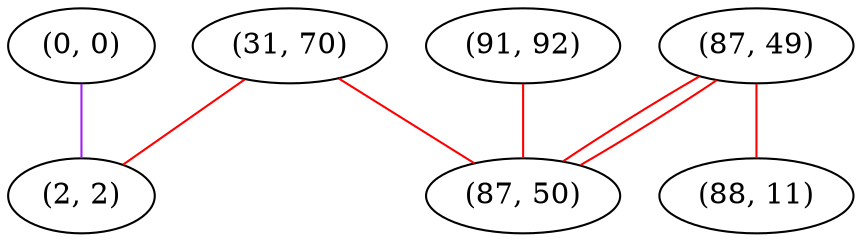 graph "" {
"(31, 70)";
"(0, 0)";
"(87, 49)";
"(2, 2)";
"(88, 11)";
"(91, 92)";
"(87, 50)";
"(31, 70)" -- "(87, 50)"  [color=red, key=0, weight=1];
"(31, 70)" -- "(2, 2)"  [color=red, key=0, weight=1];
"(0, 0)" -- "(2, 2)"  [color=purple, key=0, weight=4];
"(87, 49)" -- "(88, 11)"  [color=red, key=0, weight=1];
"(87, 49)" -- "(87, 50)"  [color=red, key=0, weight=1];
"(87, 49)" -- "(87, 50)"  [color=red, key=1, weight=1];
"(91, 92)" -- "(87, 50)"  [color=red, key=0, weight=1];
}
